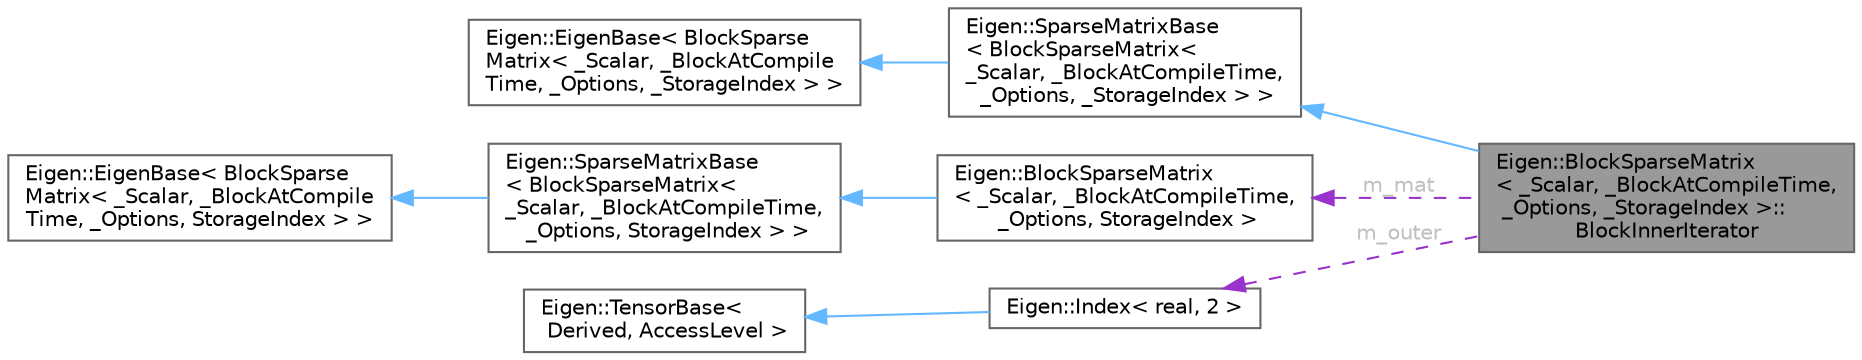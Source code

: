 digraph "Eigen::BlockSparseMatrix&lt; _Scalar, _BlockAtCompileTime, _Options, _StorageIndex &gt;::BlockInnerIterator"
{
 // LATEX_PDF_SIZE
  bgcolor="transparent";
  edge [fontname=Helvetica,fontsize=10,labelfontname=Helvetica,labelfontsize=10];
  node [fontname=Helvetica,fontsize=10,shape=box,height=0.2,width=0.4];
  rankdir="LR";
  Node1 [id="Node000001",label="Eigen::BlockSparseMatrix\l\< _Scalar, _BlockAtCompileTime,\l _Options, _StorageIndex \>::\lBlockInnerIterator",height=0.2,width=0.4,color="gray40", fillcolor="grey60", style="filled", fontcolor="black",tooltip=" "];
  Node2 -> Node1 [id="edge1_Node000001_Node000002",dir="back",color="steelblue1",style="solid",tooltip=" "];
  Node2 [id="Node000002",label="Eigen::SparseMatrixBase\l\< BlockSparseMatrix\< \l_Scalar, _BlockAtCompileTime,\l _Options, _StorageIndex \> \>",height=0.2,width=0.4,color="gray40", fillcolor="white", style="filled",URL="$class_eigen_1_1_sparse_matrix_base.html",tooltip=" "];
  Node3 -> Node2 [id="edge2_Node000002_Node000003",dir="back",color="steelblue1",style="solid",tooltip=" "];
  Node3 [id="Node000003",label="Eigen::EigenBase\< BlockSparse\lMatrix\< _Scalar, _BlockAtCompile\lTime, _Options, _StorageIndex \> \>",height=0.2,width=0.4,color="gray40", fillcolor="white", style="filled",URL="$struct_eigen_1_1_eigen_base.html",tooltip=" "];
  Node4 -> Node1 [id="edge3_Node000001_Node000004",dir="back",color="darkorchid3",style="dashed",tooltip=" ",label=" m_mat",fontcolor="grey" ];
  Node4 [id="Node000004",label="Eigen::BlockSparseMatrix\l\< _Scalar, _BlockAtCompileTime,\l _Options, StorageIndex \>",height=0.2,width=0.4,color="gray40", fillcolor="white", style="filled",URL="$class_eigen_1_1_block_sparse_matrix.html",tooltip=" "];
  Node5 -> Node4 [id="edge4_Node000004_Node000005",dir="back",color="steelblue1",style="solid",tooltip=" "];
  Node5 [id="Node000005",label="Eigen::SparseMatrixBase\l\< BlockSparseMatrix\< \l_Scalar, _BlockAtCompileTime,\l _Options, StorageIndex \> \>",height=0.2,width=0.4,color="gray40", fillcolor="white", style="filled",URL="$class_eigen_1_1_sparse_matrix_base.html",tooltip=" "];
  Node6 -> Node5 [id="edge5_Node000005_Node000006",dir="back",color="steelblue1",style="solid",tooltip=" "];
  Node6 [id="Node000006",label="Eigen::EigenBase\< BlockSparse\lMatrix\< _Scalar, _BlockAtCompile\lTime, _Options, StorageIndex \> \>",height=0.2,width=0.4,color="gray40", fillcolor="white", style="filled",URL="$struct_eigen_1_1_eigen_base.html",tooltip=" "];
  Node7 -> Node1 [id="edge6_Node000001_Node000007",dir="back",color="darkorchid3",style="dashed",tooltip=" ",label=" m_outer",fontcolor="grey" ];
  Node7 [id="Node000007",label="Eigen::Index\< real, 2 \>",height=0.2,width=0.4,color="gray40", fillcolor="white", style="filled",URL="$class_eigen_1_1_tensor.html",tooltip=" "];
  Node8 -> Node7 [id="edge7_Node000007_Node000008",dir="back",color="steelblue1",style="solid",tooltip=" "];
  Node8 [id="Node000008",label="Eigen::TensorBase\<\l Derived, AccessLevel \>",height=0.2,width=0.4,color="gray40", fillcolor="white", style="filled",URL="$class_eigen_1_1_tensor_base.html",tooltip="The tensor base class."];
}
